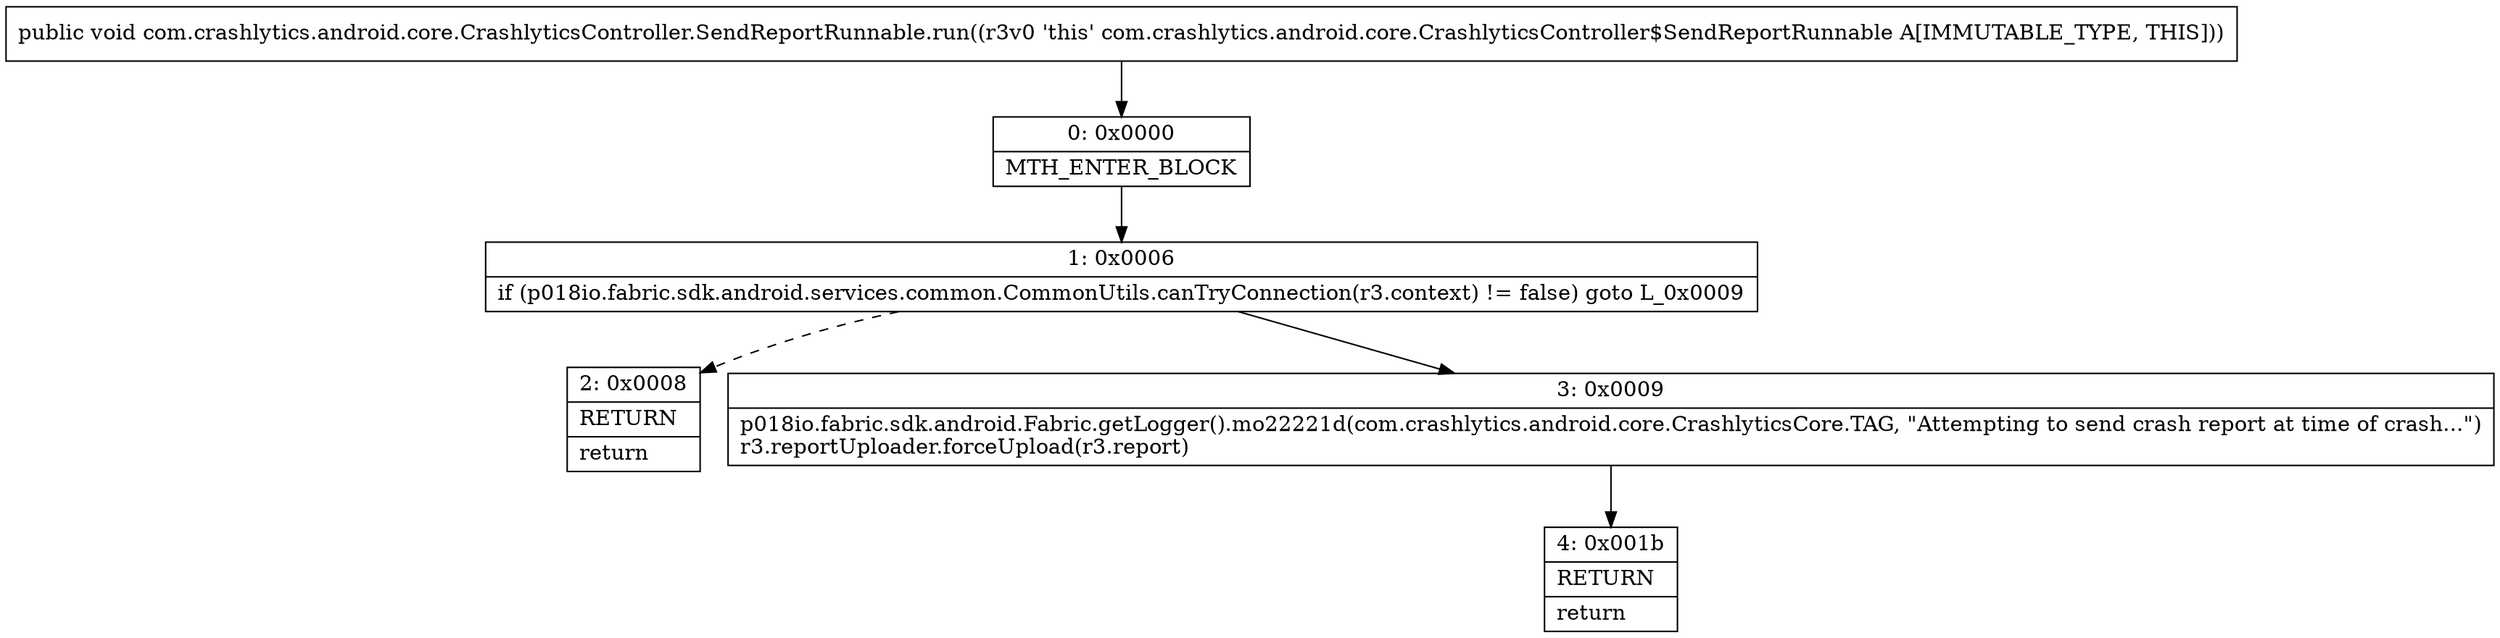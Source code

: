 digraph "CFG forcom.crashlytics.android.core.CrashlyticsController.SendReportRunnable.run()V" {
Node_0 [shape=record,label="{0\:\ 0x0000|MTH_ENTER_BLOCK\l}"];
Node_1 [shape=record,label="{1\:\ 0x0006|if (p018io.fabric.sdk.android.services.common.CommonUtils.canTryConnection(r3.context) != false) goto L_0x0009\l}"];
Node_2 [shape=record,label="{2\:\ 0x0008|RETURN\l|return\l}"];
Node_3 [shape=record,label="{3\:\ 0x0009|p018io.fabric.sdk.android.Fabric.getLogger().mo22221d(com.crashlytics.android.core.CrashlyticsCore.TAG, \"Attempting to send crash report at time of crash...\")\lr3.reportUploader.forceUpload(r3.report)\l}"];
Node_4 [shape=record,label="{4\:\ 0x001b|RETURN\l|return\l}"];
MethodNode[shape=record,label="{public void com.crashlytics.android.core.CrashlyticsController.SendReportRunnable.run((r3v0 'this' com.crashlytics.android.core.CrashlyticsController$SendReportRunnable A[IMMUTABLE_TYPE, THIS])) }"];
MethodNode -> Node_0;
Node_0 -> Node_1;
Node_1 -> Node_2[style=dashed];
Node_1 -> Node_3;
Node_3 -> Node_4;
}

